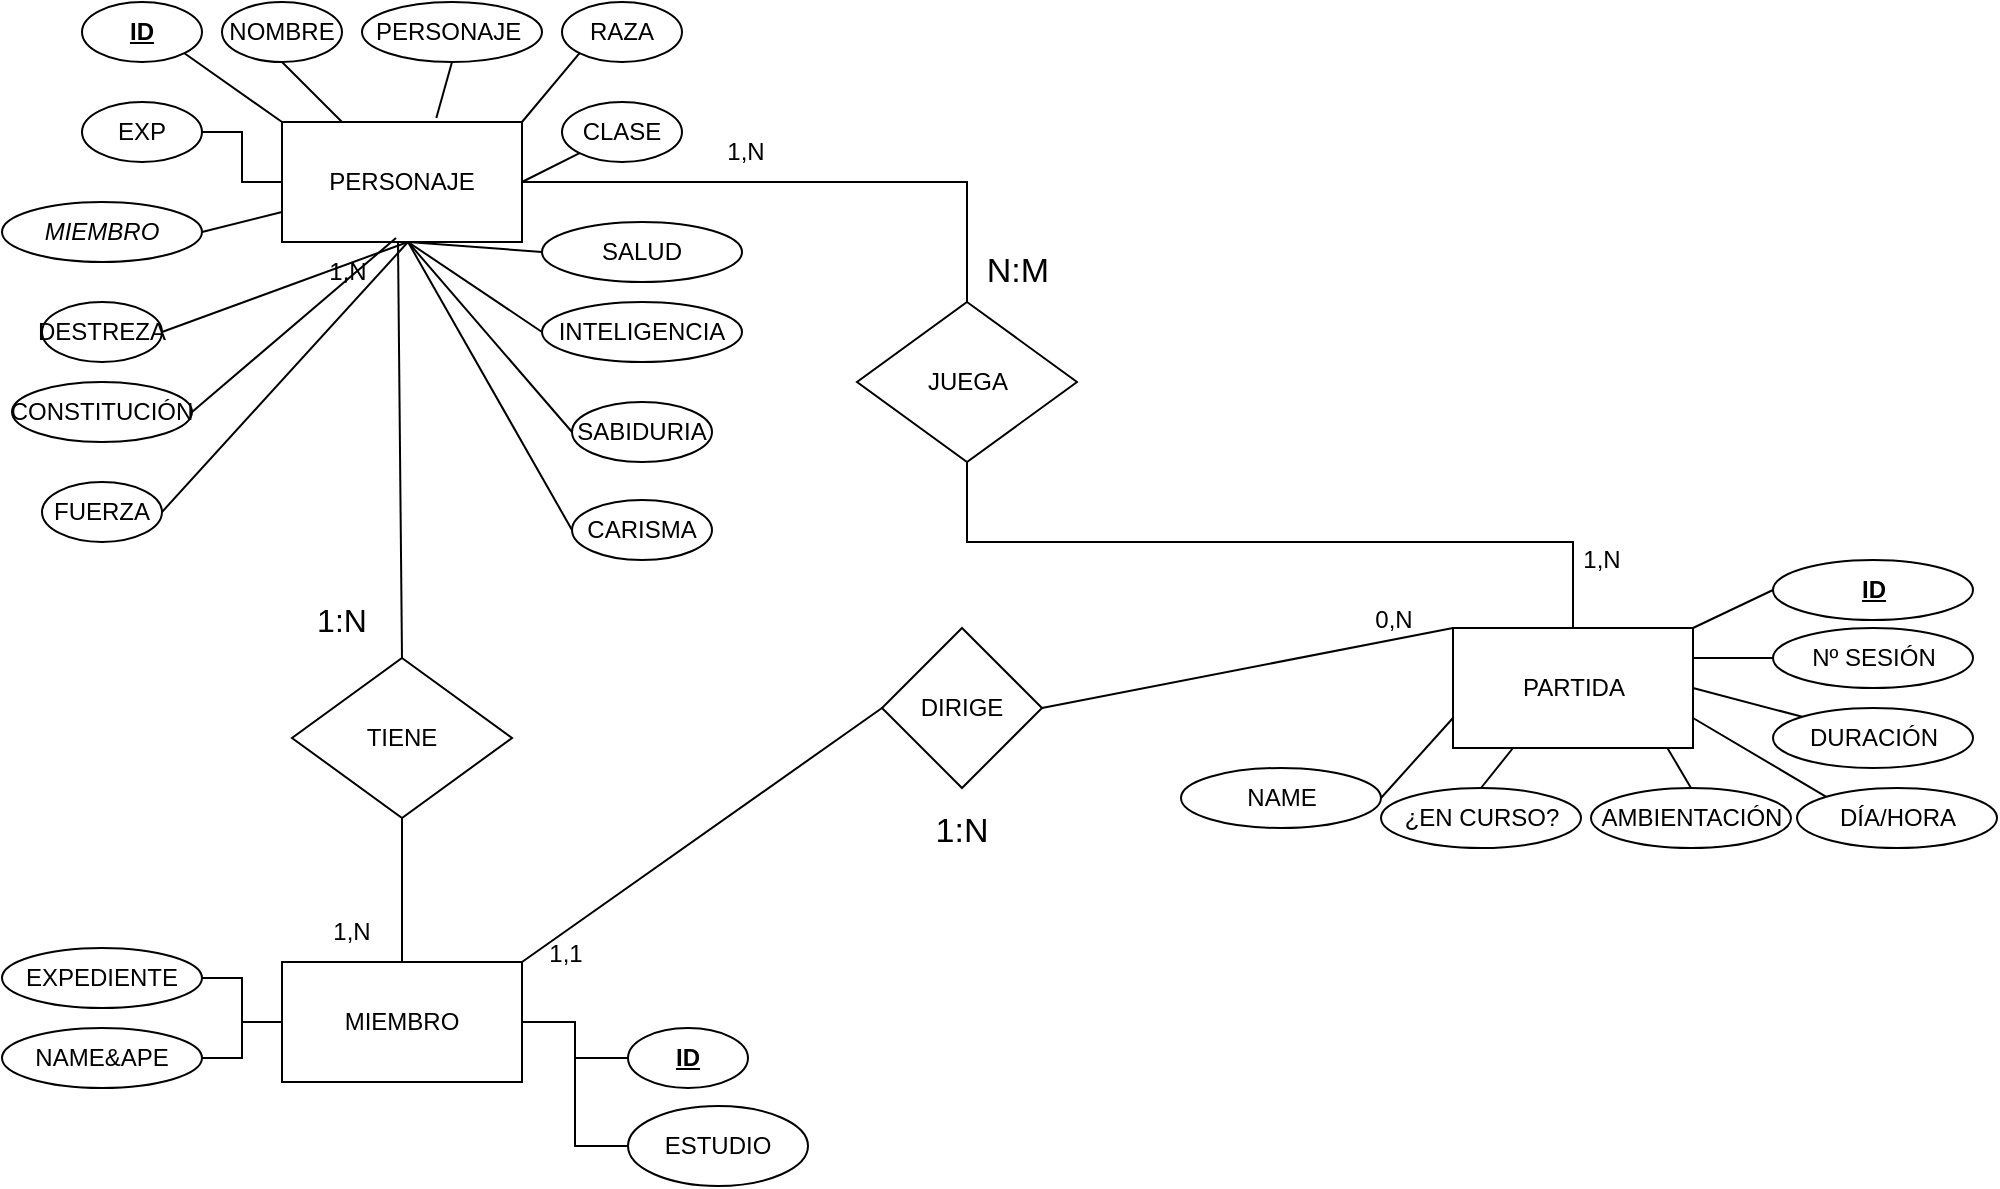 <mxfile version="24.3.1" type="device">
  <diagram name="Página-1" id="jKUlUDMz4xWxWr1B-a02">
    <mxGraphModel dx="1391" dy="672" grid="1" gridSize="10" guides="1" tooltips="1" connect="1" arrows="1" fold="1" page="1" pageScale="1" pageWidth="1169" pageHeight="827" math="0" shadow="0">
      <root>
        <mxCell id="0" />
        <mxCell id="1" parent="0" />
        <mxCell id="ijICfIVz4gepd5ZtEf_D-1" value="MIEMBRO" style="rounded=0;whiteSpace=wrap;html=1;" parent="1" vertex="1">
          <mxGeometry x="230" y="600" width="120" height="60" as="geometry" />
        </mxCell>
        <mxCell id="xW9pZLKvDK5fLK0oXtKX-28" style="edgeStyle=orthogonalEdgeStyle;rounded=0;orthogonalLoop=1;jettySize=auto;html=1;entryX=1;entryY=0.5;entryDx=0;entryDy=0;endArrow=none;endFill=0;" parent="1" source="ijICfIVz4gepd5ZtEf_D-2" target="ijICfIVz4gepd5ZtEf_D-1" edge="1">
          <mxGeometry relative="1" as="geometry" />
        </mxCell>
        <mxCell id="ijICfIVz4gepd5ZtEf_D-2" value="&lt;u&gt;&lt;b&gt;ID&lt;/b&gt;&lt;/u&gt;" style="ellipse;whiteSpace=wrap;html=1;" parent="1" vertex="1">
          <mxGeometry x="403" y="633" width="60" height="30" as="geometry" />
        </mxCell>
        <mxCell id="xW9pZLKvDK5fLK0oXtKX-25" style="edgeStyle=orthogonalEdgeStyle;rounded=0;orthogonalLoop=1;jettySize=auto;html=1;entryX=0;entryY=0.5;entryDx=0;entryDy=0;endArrow=none;endFill=0;" parent="1" source="ijICfIVz4gepd5ZtEf_D-3" target="ijICfIVz4gepd5ZtEf_D-1" edge="1">
          <mxGeometry relative="1" as="geometry" />
        </mxCell>
        <mxCell id="ijICfIVz4gepd5ZtEf_D-3" value="EXPEDIENTE" style="ellipse;whiteSpace=wrap;html=1;" parent="1" vertex="1">
          <mxGeometry x="90" y="593" width="100" height="30" as="geometry" />
        </mxCell>
        <mxCell id="xW9pZLKvDK5fLK0oXtKX-27" style="edgeStyle=orthogonalEdgeStyle;rounded=0;orthogonalLoop=1;jettySize=auto;html=1;entryX=1;entryY=0.5;entryDx=0;entryDy=0;endArrow=none;endFill=0;" parent="1" source="ijICfIVz4gepd5ZtEf_D-5" target="ijICfIVz4gepd5ZtEf_D-1" edge="1">
          <mxGeometry relative="1" as="geometry" />
        </mxCell>
        <mxCell id="ijICfIVz4gepd5ZtEf_D-5" value="ESTUDIO" style="ellipse;whiteSpace=wrap;html=1;" parent="1" vertex="1">
          <mxGeometry x="403" y="672" width="90" height="40" as="geometry" />
        </mxCell>
        <mxCell id="xW9pZLKvDK5fLK0oXtKX-58" style="edgeStyle=orthogonalEdgeStyle;rounded=0;orthogonalLoop=1;jettySize=auto;html=1;entryX=0.5;entryY=0;entryDx=0;entryDy=0;endArrow=none;endFill=0;" parent="1" source="ijICfIVz4gepd5ZtEf_D-11" target="xW9pZLKvDK5fLK0oXtKX-17" edge="1">
          <mxGeometry relative="1" as="geometry" />
        </mxCell>
        <mxCell id="ijICfIVz4gepd5ZtEf_D-11" value="PERSONAJE" style="rounded=0;whiteSpace=wrap;html=1;" parent="1" vertex="1">
          <mxGeometry x="230" y="180" width="120" height="60" as="geometry" />
        </mxCell>
        <mxCell id="ijICfIVz4gepd5ZtEf_D-12" value="&lt;b&gt;&lt;u&gt;ID&lt;/u&gt;&lt;/b&gt;" style="ellipse;whiteSpace=wrap;html=1;" parent="1" vertex="1">
          <mxGeometry x="130" y="120" width="60" height="30" as="geometry" />
        </mxCell>
        <mxCell id="ijICfIVz4gepd5ZtEf_D-13" value="NOMBRE" style="ellipse;whiteSpace=wrap;html=1;" parent="1" vertex="1">
          <mxGeometry x="200" y="120" width="60" height="30" as="geometry" />
        </mxCell>
        <mxCell id="ijICfIVz4gepd5ZtEf_D-14" value="PERSONAJE&amp;nbsp;" style="ellipse;whiteSpace=wrap;html=1;" parent="1" vertex="1">
          <mxGeometry x="270" y="120" width="90" height="30" as="geometry" />
        </mxCell>
        <mxCell id="ijICfIVz4gepd5ZtEf_D-15" value="RAZA" style="ellipse;whiteSpace=wrap;html=1;" parent="1" vertex="1">
          <mxGeometry x="370" y="120" width="60" height="30" as="geometry" />
        </mxCell>
        <mxCell id="ijICfIVz4gepd5ZtEf_D-16" value="CLASE" style="ellipse;whiteSpace=wrap;html=1;" parent="1" vertex="1">
          <mxGeometry x="370" y="170" width="60" height="30" as="geometry" />
        </mxCell>
        <mxCell id="xW9pZLKvDK5fLK0oXtKX-29" style="edgeStyle=orthogonalEdgeStyle;rounded=0;orthogonalLoop=1;jettySize=auto;html=1;entryX=0;entryY=0.5;entryDx=0;entryDy=0;endArrow=none;endFill=0;" parent="1" source="ijICfIVz4gepd5ZtEf_D-17" target="ijICfIVz4gepd5ZtEf_D-11" edge="1">
          <mxGeometry relative="1" as="geometry" />
        </mxCell>
        <mxCell id="ijICfIVz4gepd5ZtEf_D-17" value="EXP" style="ellipse;whiteSpace=wrap;html=1;" parent="1" vertex="1">
          <mxGeometry x="130" y="170" width="60" height="30" as="geometry" />
        </mxCell>
        <mxCell id="ijICfIVz4gepd5ZtEf_D-20" value="FUERZA" style="ellipse;whiteSpace=wrap;html=1;" parent="1" vertex="1">
          <mxGeometry x="110" y="360" width="60" height="30" as="geometry" />
        </mxCell>
        <mxCell id="ijICfIVz4gepd5ZtEf_D-21" value="DESTREZA" style="ellipse;whiteSpace=wrap;html=1;" parent="1" vertex="1">
          <mxGeometry x="110" y="270" width="60" height="30" as="geometry" />
        </mxCell>
        <mxCell id="ijICfIVz4gepd5ZtEf_D-22" value="CONSTITUCIÓN" style="ellipse;whiteSpace=wrap;html=1;" parent="1" vertex="1">
          <mxGeometry x="95" y="310" width="90" height="30" as="geometry" />
        </mxCell>
        <mxCell id="ijICfIVz4gepd5ZtEf_D-23" value="INTELIGENCIA" style="ellipse;whiteSpace=wrap;html=1;" parent="1" vertex="1">
          <mxGeometry x="360" y="270" width="100" height="30" as="geometry" />
        </mxCell>
        <mxCell id="ijICfIVz4gepd5ZtEf_D-24" value="SABIDURIA" style="ellipse;whiteSpace=wrap;html=1;" parent="1" vertex="1">
          <mxGeometry x="375" y="320" width="70" height="30" as="geometry" />
        </mxCell>
        <mxCell id="ijICfIVz4gepd5ZtEf_D-25" value="CARISMA" style="ellipse;whiteSpace=wrap;html=1;" parent="1" vertex="1">
          <mxGeometry x="375" y="369" width="70" height="30" as="geometry" />
        </mxCell>
        <mxCell id="xW9pZLKvDK5fLK0oXtKX-1" value="PARTIDA" style="rounded=0;whiteSpace=wrap;html=1;" parent="1" vertex="1">
          <mxGeometry x="815.5" y="433" width="120" height="60" as="geometry" />
        </mxCell>
        <mxCell id="xW9pZLKvDK5fLK0oXtKX-2" value="&lt;b&gt;&lt;u&gt;ID&lt;/u&gt;&lt;/b&gt;" style="ellipse;whiteSpace=wrap;html=1;" parent="1" vertex="1">
          <mxGeometry x="975.5" y="399" width="100" height="30" as="geometry" />
        </mxCell>
        <mxCell id="xW9pZLKvDK5fLK0oXtKX-3" value="NAME" style="ellipse;whiteSpace=wrap;html=1;" parent="1" vertex="1">
          <mxGeometry x="679.5" y="503" width="100" height="30" as="geometry" />
        </mxCell>
        <mxCell id="xW9pZLKvDK5fLK0oXtKX-7" value="AMBIENTACIÓN" style="ellipse;whiteSpace=wrap;html=1;" parent="1" vertex="1">
          <mxGeometry x="884.5" y="513" width="100" height="30" as="geometry" />
        </mxCell>
        <mxCell id="xW9pZLKvDK5fLK0oXtKX-8" value="DÍA/HORA" style="ellipse;whiteSpace=wrap;html=1;" parent="1" vertex="1">
          <mxGeometry x="987.5" y="513" width="100" height="30" as="geometry" />
        </mxCell>
        <mxCell id="xW9pZLKvDK5fLK0oXtKX-9" value="DURACIÓN" style="ellipse;whiteSpace=wrap;html=1;" parent="1" vertex="1">
          <mxGeometry x="975.5" y="473" width="100" height="30" as="geometry" />
        </mxCell>
        <mxCell id="xW9pZLKvDK5fLK0oXtKX-10" value="Nº SESIÓN" style="ellipse;whiteSpace=wrap;html=1;" parent="1" vertex="1">
          <mxGeometry x="975.5" y="433" width="100" height="30" as="geometry" />
        </mxCell>
        <mxCell id="xW9pZLKvDK5fLK0oXtKX-11" value="¿EN CURSO?" style="ellipse;whiteSpace=wrap;html=1;" parent="1" vertex="1">
          <mxGeometry x="779.5" y="513" width="100" height="30" as="geometry" />
        </mxCell>
        <mxCell id="xW9pZLKvDK5fLK0oXtKX-26" style="edgeStyle=orthogonalEdgeStyle;rounded=0;orthogonalLoop=1;jettySize=auto;html=1;entryX=0;entryY=0.5;entryDx=0;entryDy=0;endArrow=none;endFill=0;" parent="1" source="xW9pZLKvDK5fLK0oXtKX-13" target="ijICfIVz4gepd5ZtEf_D-1" edge="1">
          <mxGeometry relative="1" as="geometry" />
        </mxCell>
        <mxCell id="xW9pZLKvDK5fLK0oXtKX-13" value="NAME&amp;amp;APE" style="ellipse;whiteSpace=wrap;html=1;" parent="1" vertex="1">
          <mxGeometry x="90" y="633" width="100" height="30" as="geometry" />
        </mxCell>
        <mxCell id="xW9pZLKvDK5fLK0oXtKX-15" value="TIENE" style="rhombus;whiteSpace=wrap;html=1;" parent="1" vertex="1">
          <mxGeometry x="235" y="448" width="110" height="80" as="geometry" />
        </mxCell>
        <mxCell id="xW9pZLKvDK5fLK0oXtKX-59" style="edgeStyle=orthogonalEdgeStyle;rounded=0;orthogonalLoop=1;jettySize=auto;html=1;entryX=0.5;entryY=0;entryDx=0;entryDy=0;endArrow=none;endFill=0;" parent="1" source="xW9pZLKvDK5fLK0oXtKX-17" target="xW9pZLKvDK5fLK0oXtKX-1" edge="1">
          <mxGeometry relative="1" as="geometry">
            <Array as="points">
              <mxPoint x="573" y="390" />
              <mxPoint x="876" y="390" />
            </Array>
          </mxGeometry>
        </mxCell>
        <mxCell id="xW9pZLKvDK5fLK0oXtKX-17" value="JUEGA" style="rhombus;whiteSpace=wrap;html=1;" parent="1" vertex="1">
          <mxGeometry x="517.5" y="270" width="110" height="80" as="geometry" />
        </mxCell>
        <mxCell id="xW9pZLKvDK5fLK0oXtKX-21" value="" style="endArrow=none;html=1;rounded=0;exitX=0.5;exitY=0;exitDx=0;exitDy=0;entryX=0.5;entryY=1;entryDx=0;entryDy=0;" parent="1" source="ijICfIVz4gepd5ZtEf_D-1" target="xW9pZLKvDK5fLK0oXtKX-15" edge="1">
          <mxGeometry width="50" height="50" relative="1" as="geometry">
            <mxPoint x="198.5" y="447" as="sourcePoint" />
            <mxPoint x="248.5" y="397" as="targetPoint" />
          </mxGeometry>
        </mxCell>
        <mxCell id="xW9pZLKvDK5fLK0oXtKX-30" value="" style="endArrow=none;html=1;rounded=0;exitX=1;exitY=1;exitDx=0;exitDy=0;entryX=0;entryY=0;entryDx=0;entryDy=0;" parent="1" source="ijICfIVz4gepd5ZtEf_D-12" target="ijICfIVz4gepd5ZtEf_D-11" edge="1">
          <mxGeometry width="50" height="50" relative="1" as="geometry">
            <mxPoint x="170" y="321" as="sourcePoint" />
            <mxPoint x="220" y="271" as="targetPoint" />
          </mxGeometry>
        </mxCell>
        <mxCell id="xW9pZLKvDK5fLK0oXtKX-32" value="" style="endArrow=none;html=1;rounded=0;exitX=0.5;exitY=1;exitDx=0;exitDy=0;" parent="1" source="ijICfIVz4gepd5ZtEf_D-13" target="ijICfIVz4gepd5ZtEf_D-11" edge="1">
          <mxGeometry width="50" height="50" relative="1" as="geometry">
            <mxPoint x="230" y="171" as="sourcePoint" />
            <mxPoint x="230" y="251" as="targetPoint" />
          </mxGeometry>
        </mxCell>
        <mxCell id="xW9pZLKvDK5fLK0oXtKX-33" value="" style="endArrow=none;html=1;rounded=0;entryX=0.5;entryY=1;entryDx=0;entryDy=0;exitX=0.643;exitY=-0.033;exitDx=0;exitDy=0;exitPerimeter=0;" parent="1" source="ijICfIVz4gepd5ZtEf_D-11" target="ijICfIVz4gepd5ZtEf_D-14" edge="1">
          <mxGeometry width="50" height="50" relative="1" as="geometry">
            <mxPoint x="70" y="391" as="sourcePoint" />
            <mxPoint x="120" y="341" as="targetPoint" />
          </mxGeometry>
        </mxCell>
        <mxCell id="xW9pZLKvDK5fLK0oXtKX-34" value="" style="endArrow=none;html=1;rounded=0;exitX=0;exitY=1;exitDx=0;exitDy=0;entryX=1;entryY=0;entryDx=0;entryDy=0;" parent="1" source="ijICfIVz4gepd5ZtEf_D-15" target="ijICfIVz4gepd5ZtEf_D-11" edge="1">
          <mxGeometry width="50" height="50" relative="1" as="geometry">
            <mxPoint x="70" y="361" as="sourcePoint" />
            <mxPoint x="120" y="311" as="targetPoint" />
          </mxGeometry>
        </mxCell>
        <mxCell id="xW9pZLKvDK5fLK0oXtKX-36" value="" style="endArrow=none;html=1;rounded=0;exitX=1;exitY=0.5;exitDx=0;exitDy=0;entryX=0;entryY=1;entryDx=0;entryDy=0;" parent="1" source="ijICfIVz4gepd5ZtEf_D-11" target="ijICfIVz4gepd5ZtEf_D-16" edge="1">
          <mxGeometry width="50" height="50" relative="1" as="geometry">
            <mxPoint x="450" y="281" as="sourcePoint" />
            <mxPoint x="500" y="231" as="targetPoint" />
          </mxGeometry>
        </mxCell>
        <mxCell id="xW9pZLKvDK5fLK0oXtKX-38" value="" style="endArrow=none;html=1;rounded=0;exitX=1;exitY=0.5;exitDx=0;exitDy=0;entryX=0;entryY=0.75;entryDx=0;entryDy=0;" parent="1" source="xW9pZLKvDK5fLK0oXtKX-3" target="xW9pZLKvDK5fLK0oXtKX-1" edge="1">
          <mxGeometry width="50" height="50" relative="1" as="geometry">
            <mxPoint x="794.5" y="484" as="sourcePoint" />
            <mxPoint x="844.5" y="434" as="targetPoint" />
          </mxGeometry>
        </mxCell>
        <mxCell id="xW9pZLKvDK5fLK0oXtKX-40" value="" style="endArrow=none;html=1;rounded=0;exitX=0.5;exitY=0;exitDx=0;exitDy=0;entryX=0.25;entryY=1;entryDx=0;entryDy=0;" parent="1" source="xW9pZLKvDK5fLK0oXtKX-11" target="xW9pZLKvDK5fLK0oXtKX-1" edge="1">
          <mxGeometry width="50" height="50" relative="1" as="geometry">
            <mxPoint x="1004.5" y="414" as="sourcePoint" />
            <mxPoint x="1054.5" y="364" as="targetPoint" />
          </mxGeometry>
        </mxCell>
        <mxCell id="xW9pZLKvDK5fLK0oXtKX-41" value="" style="endArrow=none;html=1;rounded=0;exitX=0.5;exitY=0;exitDx=0;exitDy=0;entryX=0.892;entryY=0.995;entryDx=0;entryDy=0;entryPerimeter=0;" parent="1" source="xW9pZLKvDK5fLK0oXtKX-7" target="xW9pZLKvDK5fLK0oXtKX-1" edge="1">
          <mxGeometry width="50" height="50" relative="1" as="geometry">
            <mxPoint x="1224.5" y="364" as="sourcePoint" />
            <mxPoint x="1274.5" y="314" as="targetPoint" />
          </mxGeometry>
        </mxCell>
        <mxCell id="xW9pZLKvDK5fLK0oXtKX-42" value="" style="endArrow=none;html=1;rounded=0;exitX=0;exitY=0;exitDx=0;exitDy=0;entryX=1;entryY=0.75;entryDx=0;entryDy=0;" parent="1" source="xW9pZLKvDK5fLK0oXtKX-8" target="xW9pZLKvDK5fLK0oXtKX-1" edge="1">
          <mxGeometry width="50" height="50" relative="1" as="geometry">
            <mxPoint x="1334.5" y="414" as="sourcePoint" />
            <mxPoint x="1384.5" y="364" as="targetPoint" />
          </mxGeometry>
        </mxCell>
        <mxCell id="xW9pZLKvDK5fLK0oXtKX-43" value="" style="endArrow=none;html=1;rounded=0;exitX=0;exitY=0;exitDx=0;exitDy=0;entryX=1;entryY=0.5;entryDx=0;entryDy=0;" parent="1" source="xW9pZLKvDK5fLK0oXtKX-9" target="xW9pZLKvDK5fLK0oXtKX-1" edge="1">
          <mxGeometry width="50" height="50" relative="1" as="geometry">
            <mxPoint x="1294.5" y="364" as="sourcePoint" />
            <mxPoint x="1344.5" y="314" as="targetPoint" />
          </mxGeometry>
        </mxCell>
        <mxCell id="xW9pZLKvDK5fLK0oXtKX-44" value="" style="endArrow=none;html=1;rounded=0;exitX=0;exitY=0.5;exitDx=0;exitDy=0;entryX=1;entryY=0.25;entryDx=0;entryDy=0;" parent="1" source="xW9pZLKvDK5fLK0oXtKX-10" target="xW9pZLKvDK5fLK0oXtKX-1" edge="1">
          <mxGeometry width="50" height="50" relative="1" as="geometry">
            <mxPoint x="1104.5" y="364" as="sourcePoint" />
            <mxPoint x="1154.5" y="314" as="targetPoint" />
          </mxGeometry>
        </mxCell>
        <mxCell id="xW9pZLKvDK5fLK0oXtKX-45" value="" style="endArrow=none;html=1;rounded=0;exitX=1;exitY=0.5;exitDx=0;exitDy=0;entryX=1;entryY=0;entryDx=0;entryDy=0;" parent="1" source="ijICfIVz4gepd5ZtEf_D-21" target="xW9pZLKvDK5fLK0oXtKX-65" edge="1">
          <mxGeometry width="50" height="50" relative="1" as="geometry">
            <mxPoint x="521.5" y="261" as="sourcePoint" />
            <mxPoint x="571.5" y="211" as="targetPoint" />
          </mxGeometry>
        </mxCell>
        <mxCell id="xW9pZLKvDK5fLK0oXtKX-46" value="" style="endArrow=none;html=1;rounded=0;exitX=1;exitY=0.5;exitDx=0;exitDy=0;entryX=0.9;entryY=-0.067;entryDx=0;entryDy=0;entryPerimeter=0;" parent="1" source="ijICfIVz4gepd5ZtEf_D-22" target="xW9pZLKvDK5fLK0oXtKX-65" edge="1">
          <mxGeometry width="50" height="50" relative="1" as="geometry">
            <mxPoint x="751.5" y="201" as="sourcePoint" />
            <mxPoint x="801.5" y="151" as="targetPoint" />
          </mxGeometry>
        </mxCell>
        <mxCell id="xW9pZLKvDK5fLK0oXtKX-47" value="" style="endArrow=none;html=1;rounded=0;exitX=1;exitY=0.5;exitDx=0;exitDy=0;entryX=1;entryY=0;entryDx=0;entryDy=0;" parent="1" source="ijICfIVz4gepd5ZtEf_D-20" target="xW9pZLKvDK5fLK0oXtKX-65" edge="1">
          <mxGeometry width="50" height="50" relative="1" as="geometry">
            <mxPoint x="851.5" y="311" as="sourcePoint" />
            <mxPoint x="901.5" y="261" as="targetPoint" />
          </mxGeometry>
        </mxCell>
        <mxCell id="xW9pZLKvDK5fLK0oXtKX-48" value="" style="endArrow=none;html=1;rounded=0;exitX=0;exitY=0.5;exitDx=0;exitDy=0;entryX=1;entryY=0;entryDx=0;entryDy=0;" parent="1" source="ijICfIVz4gepd5ZtEf_D-25" target="xW9pZLKvDK5fLK0oXtKX-65" edge="1">
          <mxGeometry width="50" height="50" relative="1" as="geometry">
            <mxPoint x="801.5" y="351" as="sourcePoint" />
            <mxPoint x="851.5" y="301" as="targetPoint" />
          </mxGeometry>
        </mxCell>
        <mxCell id="xW9pZLKvDK5fLK0oXtKX-49" value="" style="endArrow=none;html=1;rounded=0;entryX=0;entryY=0.5;entryDx=0;entryDy=0;exitX=1;exitY=0;exitDx=0;exitDy=0;" parent="1" source="xW9pZLKvDK5fLK0oXtKX-65" target="ijICfIVz4gepd5ZtEf_D-24" edge="1">
          <mxGeometry width="50" height="50" relative="1" as="geometry">
            <mxPoint x="791.5" y="281" as="sourcePoint" />
            <mxPoint x="841.5" y="231" as="targetPoint" />
          </mxGeometry>
        </mxCell>
        <mxCell id="xW9pZLKvDK5fLK0oXtKX-50" value="" style="endArrow=none;html=1;rounded=0;exitX=1;exitY=0;exitDx=0;exitDy=0;entryX=0;entryY=0.5;entryDx=0;entryDy=0;" parent="1" source="xW9pZLKvDK5fLK0oXtKX-65" target="ijICfIVz4gepd5ZtEf_D-23" edge="1">
          <mxGeometry width="50" height="50" relative="1" as="geometry">
            <mxPoint x="841.5" y="241" as="sourcePoint" />
            <mxPoint x="891.5" y="191" as="targetPoint" />
          </mxGeometry>
        </mxCell>
        <mxCell id="xW9pZLKvDK5fLK0oXtKX-52" value="" style="endArrow=none;html=1;rounded=0;entryX=0;entryY=0.5;entryDx=0;entryDy=0;exitX=1;exitY=0;exitDx=0;exitDy=0;" parent="1" source="xW9pZLKvDK5fLK0oXtKX-1" target="xW9pZLKvDK5fLK0oXtKX-2" edge="1">
          <mxGeometry width="50" height="50" relative="1" as="geometry">
            <mxPoint x="870" y="390" as="sourcePoint" />
            <mxPoint x="920" y="340" as="targetPoint" />
          </mxGeometry>
        </mxCell>
        <mxCell id="xW9pZLKvDK5fLK0oXtKX-53" value="" style="endArrow=none;html=1;rounded=0;exitX=0.5;exitY=0;exitDx=0;exitDy=0;" parent="1" source="xW9pZLKvDK5fLK0oXtKX-15" edge="1">
          <mxGeometry width="50" height="50" relative="1" as="geometry">
            <mxPoint x="150" y="350" as="sourcePoint" />
            <mxPoint x="288" y="240" as="targetPoint" />
          </mxGeometry>
        </mxCell>
        <mxCell id="xW9pZLKvDK5fLK0oXtKX-54" value="DIRIGE" style="rhombus;whiteSpace=wrap;html=1;" parent="1" vertex="1">
          <mxGeometry x="530" y="433" width="80" height="80" as="geometry" />
        </mxCell>
        <mxCell id="xW9pZLKvDK5fLK0oXtKX-56" value="" style="endArrow=none;html=1;rounded=0;entryX=0;entryY=0;entryDx=0;entryDy=0;exitX=1;exitY=0.5;exitDx=0;exitDy=0;" parent="1" source="xW9pZLKvDK5fLK0oXtKX-54" target="xW9pZLKvDK5fLK0oXtKX-1" edge="1">
          <mxGeometry width="50" height="50" relative="1" as="geometry">
            <mxPoint x="720" y="450" as="sourcePoint" />
            <mxPoint x="770" y="400" as="targetPoint" />
          </mxGeometry>
        </mxCell>
        <mxCell id="xW9pZLKvDK5fLK0oXtKX-57" value="" style="endArrow=none;html=1;rounded=0;exitX=1;exitY=0;exitDx=0;exitDy=0;entryX=0;entryY=0.5;entryDx=0;entryDy=0;" parent="1" source="ijICfIVz4gepd5ZtEf_D-1" target="xW9pZLKvDK5fLK0oXtKX-54" edge="1">
          <mxGeometry width="50" height="50" relative="1" as="geometry">
            <mxPoint x="400" y="440" as="sourcePoint" />
            <mxPoint x="450" y="390" as="targetPoint" />
          </mxGeometry>
        </mxCell>
        <mxCell id="xW9pZLKvDK5fLK0oXtKX-60" value="&lt;font style=&quot;font-size: 17px;&quot;&gt;N:M&lt;/font&gt;" style="text;html=1;align=center;verticalAlign=middle;whiteSpace=wrap;rounded=0;" parent="1" vertex="1">
          <mxGeometry x="567.5" y="240" width="60" height="30" as="geometry" />
        </mxCell>
        <mxCell id="xW9pZLKvDK5fLK0oXtKX-61" value="&lt;font style=&quot;font-size: 17px;&quot;&gt;1:N&lt;/font&gt;" style="text;html=1;align=center;verticalAlign=middle;whiteSpace=wrap;rounded=0;" parent="1" vertex="1">
          <mxGeometry x="540" y="520" width="60" height="30" as="geometry" />
        </mxCell>
        <mxCell id="xW9pZLKvDK5fLK0oXtKX-62" value="&lt;font style=&quot;font-size: 16px;&quot;&gt;1:N&lt;/font&gt;" style="text;html=1;align=center;verticalAlign=middle;whiteSpace=wrap;rounded=0;" parent="1" vertex="1">
          <mxGeometry x="230" y="414" width="60" height="30" as="geometry" />
        </mxCell>
        <mxCell id="xW9pZLKvDK5fLK0oXtKX-63" value="1,1" style="text;html=1;align=center;verticalAlign=middle;whiteSpace=wrap;rounded=0;" parent="1" vertex="1">
          <mxGeometry x="341.5" y="581" width="60" height="30" as="geometry" />
        </mxCell>
        <mxCell id="xW9pZLKvDK5fLK0oXtKX-64" value="0,N" style="text;html=1;align=center;verticalAlign=middle;whiteSpace=wrap;rounded=0;" parent="1" vertex="1">
          <mxGeometry x="755.5" y="414" width="60" height="30" as="geometry" />
        </mxCell>
        <mxCell id="xW9pZLKvDK5fLK0oXtKX-65" value="1,N" style="text;html=1;align=center;verticalAlign=middle;whiteSpace=wrap;rounded=0;" parent="1" vertex="1">
          <mxGeometry x="233" y="240" width="60" height="30" as="geometry" />
        </mxCell>
        <mxCell id="xW9pZLKvDK5fLK0oXtKX-66" value="1,N" style="text;html=1;align=center;verticalAlign=middle;whiteSpace=wrap;rounded=0;" parent="1" vertex="1">
          <mxGeometry x="234.5" y="570" width="60" height="30" as="geometry" />
        </mxCell>
        <mxCell id="xW9pZLKvDK5fLK0oXtKX-67" value="1,N" style="text;html=1;align=center;verticalAlign=middle;whiteSpace=wrap;rounded=0;" parent="1" vertex="1">
          <mxGeometry x="432" y="180" width="60" height="30" as="geometry" />
        </mxCell>
        <mxCell id="xW9pZLKvDK5fLK0oXtKX-68" value="1,N" style="text;html=1;align=center;verticalAlign=middle;whiteSpace=wrap;rounded=0;" parent="1" vertex="1">
          <mxGeometry x="860" y="384" width="60" height="30" as="geometry" />
        </mxCell>
        <mxCell id="vJHTGl9M0G8bmmMBgBxr-1" value="SALUD" style="ellipse;whiteSpace=wrap;html=1;" parent="1" vertex="1">
          <mxGeometry x="360" y="230" width="100" height="30" as="geometry" />
        </mxCell>
        <mxCell id="vJHTGl9M0G8bmmMBgBxr-3" value="" style="endArrow=none;html=1;rounded=0;entryX=0;entryY=0.5;entryDx=0;entryDy=0;exitX=1;exitY=0;exitDx=0;exitDy=0;" parent="1" source="xW9pZLKvDK5fLK0oXtKX-65" target="vJHTGl9M0G8bmmMBgBxr-1" edge="1">
          <mxGeometry width="50" height="50" relative="1" as="geometry">
            <mxPoint x="630" y="210" as="sourcePoint" />
            <mxPoint x="680" y="160" as="targetPoint" />
          </mxGeometry>
        </mxCell>
        <mxCell id="M3cfAd_-7eTZCQi-dmGa-1" value="&lt;i&gt;MIEMBRO&lt;/i&gt;" style="ellipse;whiteSpace=wrap;html=1;" parent="1" vertex="1">
          <mxGeometry x="90" y="220" width="100" height="30" as="geometry" />
        </mxCell>
        <mxCell id="M3cfAd_-7eTZCQi-dmGa-3" value="" style="endArrow=none;html=1;rounded=0;exitX=1;exitY=0.5;exitDx=0;exitDy=0;entryX=0;entryY=0.75;entryDx=0;entryDy=0;" parent="1" source="M3cfAd_-7eTZCQi-dmGa-1" target="ijICfIVz4gepd5ZtEf_D-11" edge="1">
          <mxGeometry width="50" height="50" relative="1" as="geometry">
            <mxPoint x="210" y="320" as="sourcePoint" />
            <mxPoint x="260" y="270" as="targetPoint" />
          </mxGeometry>
        </mxCell>
      </root>
    </mxGraphModel>
  </diagram>
</mxfile>
